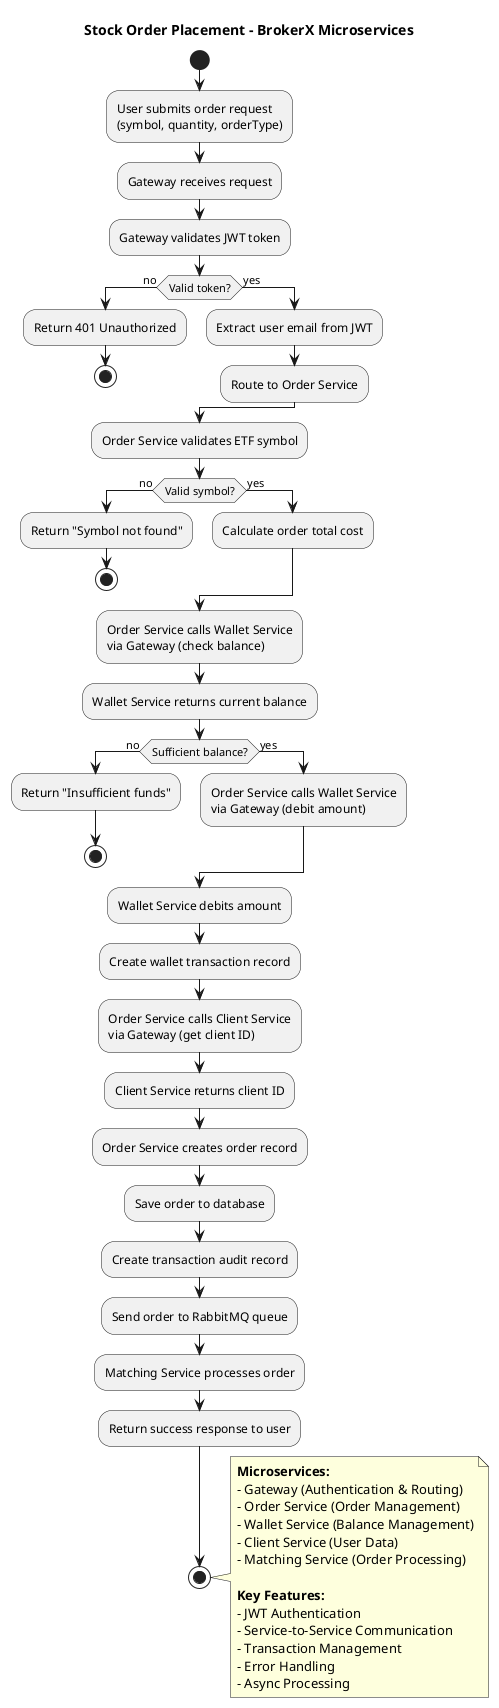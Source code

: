 @startuml activity_order_placement
title Stock Order Placement - BrokerX Microservices

start
:User submits order request\n(symbol, quantity, orderType);

:Gateway receives request;

:Gateway validates JWT token;

if (Valid token?) then (no)
  :Return 401 Unauthorized;
  stop
else (yes)
  :Extract user email from JWT;
  :Route to Order Service;
endif

:Order Service validates ETF symbol;

if (Valid symbol?) then (no)
  :Return "Symbol not found";
  stop
else (yes)
  :Calculate order total cost;
endif

:Order Service calls Wallet Service\nvia Gateway (check balance);

:Wallet Service returns current balance;

if (Sufficient balance?) then (no)
  :Return "Insufficient funds";
  stop
else (yes)
  :Order Service calls Wallet Service\nvia Gateway (debit amount);
endif

:Wallet Service debits amount;
:Create wallet transaction record;

:Order Service calls Client Service\nvia Gateway (get client ID);

:Client Service returns client ID;

:Order Service creates order record;
:Save order to database;

:Create transaction audit record;

:Send order to RabbitMQ queue;

:Matching Service processes order;

:Return success response to user;

stop

note right
  **Microservices:**
  - Gateway (Authentication & Routing)
  - Order Service (Order Management)
  - Wallet Service (Balance Management)
  - Client Service (User Data)
  - Matching Service (Order Processing)
  
  **Key Features:**
  - JWT Authentication
  - Service-to-Service Communication
  - Transaction Management
  - Error Handling
  - Async Processing
end note

@enduml